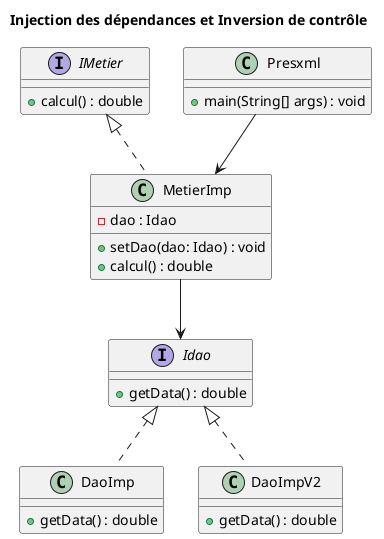 @startuml

title Injection des dépendances et Inversion de contrôle

' Interfaces
interface Idao {
    + getData() : double
}

interface IMetier {
    + calcul() : double
}

' DAO implementations
class DaoImp {
    + getData() : double
}

class DaoImpV2 {
    + getData() : double
}

' Metier implementation
class MetierImp {
    - dao : Idao
    + setDao(dao: Idao) : void
    + calcul() : double
}

' Presentation class
class Presxml {
    + main(String[] args) : void
}

' Relationships
Idao <|.. DaoImp
Idao <|.. DaoImpV2

IMetier <|.. MetierImp
MetierImp --> Idao
Presxml --> MetierImp

@enduml
